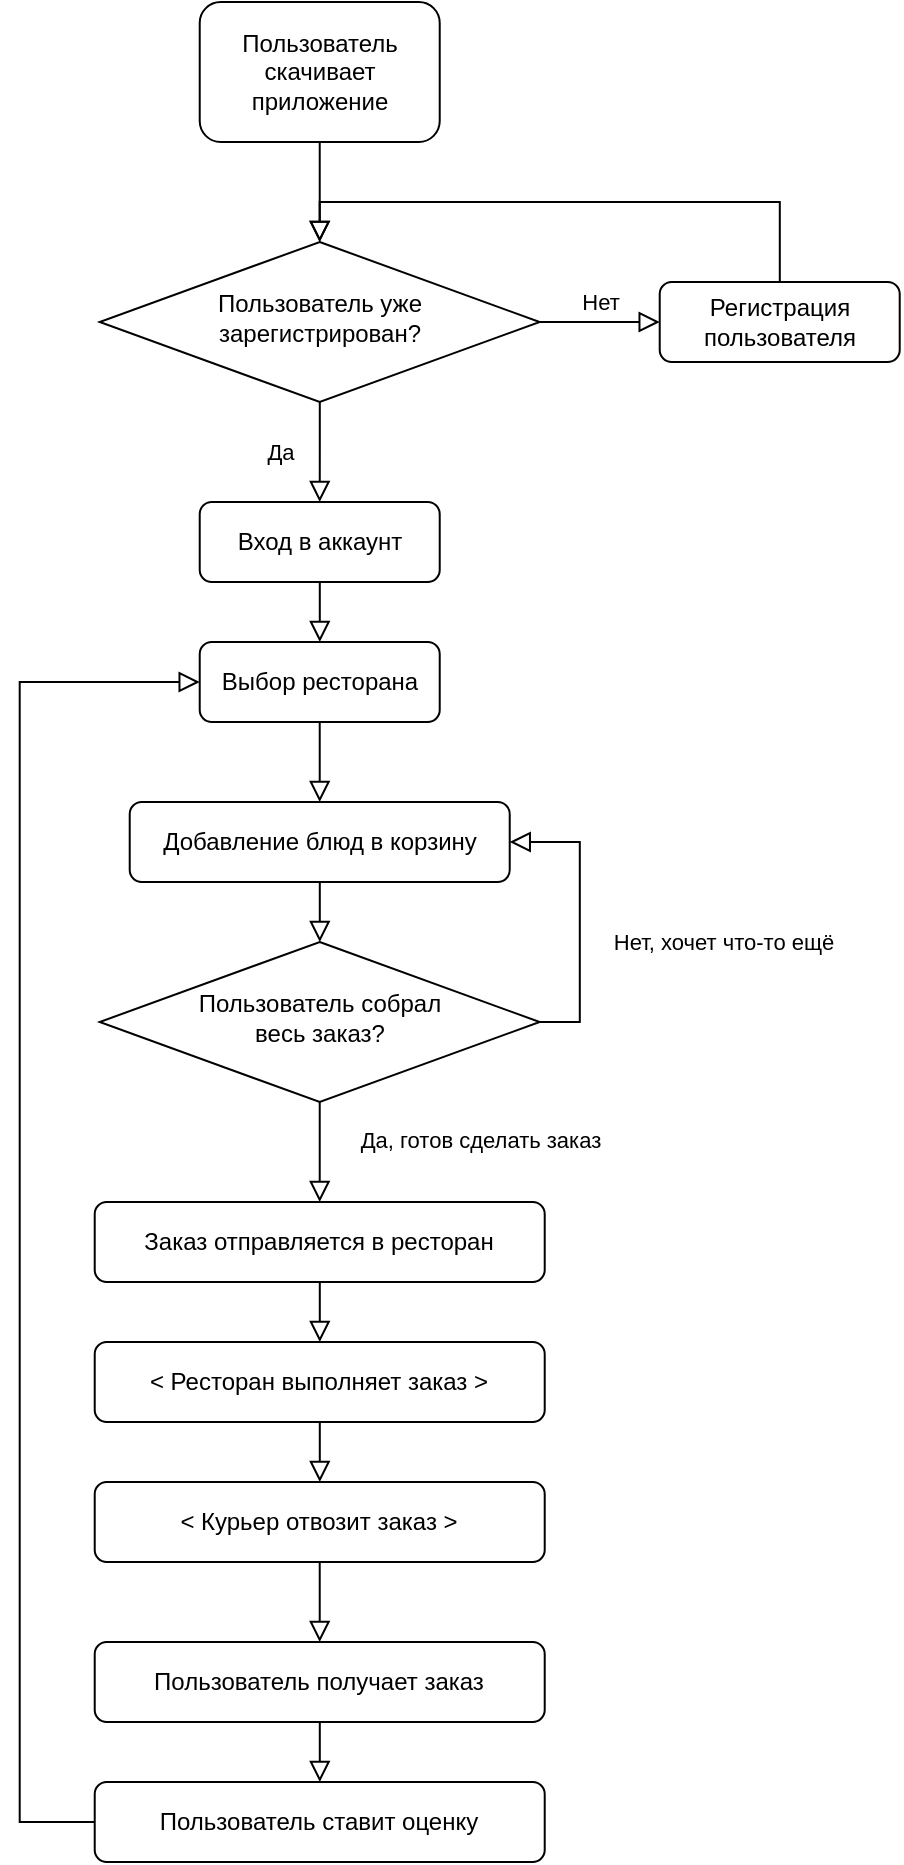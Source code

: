 <mxfile version="24.4.0" type="device">
  <diagram id="C5RBs43oDa-KdzZeNtuy" name="Page-1">
    <mxGraphModel dx="3411" dy="2257" grid="1" gridSize="10" guides="1" tooltips="1" connect="1" arrows="1" fold="1" page="1" pageScale="1" pageWidth="827" pageHeight="1169" math="0" shadow="0">
      <root>
        <mxCell id="WIyWlLk6GJQsqaUBKTNV-0" />
        <mxCell id="WIyWlLk6GJQsqaUBKTNV-1" parent="WIyWlLk6GJQsqaUBKTNV-0" />
        <mxCell id="WIyWlLk6GJQsqaUBKTNV-4" value="Да" style="rounded=0;html=1;jettySize=auto;orthogonalLoop=1;fontSize=11;endArrow=block;endFill=0;endSize=8;strokeWidth=1;shadow=0;labelBackgroundColor=none;edgeStyle=orthogonalEdgeStyle;fontColor=default;" parent="WIyWlLk6GJQsqaUBKTNV-1" source="WIyWlLk6GJQsqaUBKTNV-6" edge="1">
          <mxGeometry x="-0.009" y="-20" relative="1" as="geometry">
            <mxPoint x="-20" y="-20" as="offset" />
            <mxPoint x="343.86" y="370" as="targetPoint" />
          </mxGeometry>
        </mxCell>
        <mxCell id="WIyWlLk6GJQsqaUBKTNV-5" value="Нет" style="edgeStyle=orthogonalEdgeStyle;rounded=0;html=1;jettySize=auto;orthogonalLoop=1;fontSize=11;endArrow=block;endFill=0;endSize=8;strokeWidth=1;shadow=0;labelBackgroundColor=none;fontColor=default;" parent="WIyWlLk6GJQsqaUBKTNV-1" source="WIyWlLk6GJQsqaUBKTNV-6" target="WIyWlLk6GJQsqaUBKTNV-7" edge="1">
          <mxGeometry y="10" relative="1" as="geometry">
            <mxPoint as="offset" />
          </mxGeometry>
        </mxCell>
        <mxCell id="WIyWlLk6GJQsqaUBKTNV-6" value="Пользователь уже&lt;div&gt;зарегистрирован?&lt;/div&gt;" style="rhombus;whiteSpace=wrap;html=1;shadow=0;fontFamily=Helvetica;fontSize=12;align=center;strokeWidth=1;spacing=6;spacingTop=-4;labelBackgroundColor=none;" parent="WIyWlLk6GJQsqaUBKTNV-1" vertex="1">
          <mxGeometry x="233.86" y="240" width="220" height="80" as="geometry" />
        </mxCell>
        <mxCell id="WIyWlLk6GJQsqaUBKTNV-7" value="Регистрация пользователя" style="rounded=1;whiteSpace=wrap;html=1;fontSize=12;glass=0;strokeWidth=1;shadow=0;labelBackgroundColor=none;" parent="WIyWlLk6GJQsqaUBKTNV-1" vertex="1">
          <mxGeometry x="513.86" y="260" width="120" height="40" as="geometry" />
        </mxCell>
        <mxCell id="dHyz3pEAr5WjAmG0HOrd-0" value="" style="rounded=0;html=1;jettySize=auto;orthogonalLoop=1;fontSize=11;endArrow=block;endFill=0;endSize=8;strokeWidth=1;shadow=0;labelBackgroundColor=none;edgeStyle=orthogonalEdgeStyle;fontColor=default;" edge="1" parent="WIyWlLk6GJQsqaUBKTNV-1" source="dHyz3pEAr5WjAmG0HOrd-1" target="WIyWlLk6GJQsqaUBKTNV-6">
          <mxGeometry relative="1" as="geometry">
            <mxPoint x="343.86" y="240" as="targetPoint" />
          </mxGeometry>
        </mxCell>
        <mxCell id="dHyz3pEAr5WjAmG0HOrd-1" value="Пользователь скачивает приложение" style="rounded=1;whiteSpace=wrap;html=1;fontSize=12;glass=0;strokeWidth=1;shadow=0;labelBackgroundColor=none;" vertex="1" parent="WIyWlLk6GJQsqaUBKTNV-1">
          <mxGeometry x="283.86" y="120" width="120" height="70" as="geometry" />
        </mxCell>
        <mxCell id="dHyz3pEAr5WjAmG0HOrd-3" value="" style="edgeStyle=orthogonalEdgeStyle;rounded=0;html=1;jettySize=auto;orthogonalLoop=1;fontSize=11;endArrow=block;endFill=0;endSize=8;strokeWidth=1;shadow=0;labelBackgroundColor=none;fontColor=default;" edge="1" parent="WIyWlLk6GJQsqaUBKTNV-1" source="WIyWlLk6GJQsqaUBKTNV-7" target="WIyWlLk6GJQsqaUBKTNV-6">
          <mxGeometry x="0.001" y="10" relative="1" as="geometry">
            <mxPoint as="offset" />
            <mxPoint x="463.86" y="290" as="sourcePoint" />
            <mxPoint x="563.86" y="290" as="targetPoint" />
            <Array as="points">
              <mxPoint x="573.86" y="220" />
              <mxPoint x="343.86" y="220" />
            </Array>
          </mxGeometry>
        </mxCell>
        <mxCell id="dHyz3pEAr5WjAmG0HOrd-9" style="edgeStyle=orthogonalEdgeStyle;rounded=0;orthogonalLoop=1;jettySize=auto;html=1;shadow=0;strokeWidth=1;align=center;verticalAlign=middle;fontFamily=Helvetica;fontSize=11;fontColor=default;labelBackgroundColor=none;endArrow=block;endFill=0;endSize=8;" edge="1" parent="WIyWlLk6GJQsqaUBKTNV-1" source="dHyz3pEAr5WjAmG0HOrd-4" target="dHyz3pEAr5WjAmG0HOrd-6">
          <mxGeometry relative="1" as="geometry" />
        </mxCell>
        <mxCell id="dHyz3pEAr5WjAmG0HOrd-4" value="Вход в аккаунт" style="rounded=1;whiteSpace=wrap;html=1;fontSize=12;glass=0;strokeWidth=1;shadow=0;labelBackgroundColor=none;" vertex="1" parent="WIyWlLk6GJQsqaUBKTNV-1">
          <mxGeometry x="283.86" y="370" width="120" height="40" as="geometry" />
        </mxCell>
        <mxCell id="dHyz3pEAr5WjAmG0HOrd-11" style="edgeStyle=orthogonalEdgeStyle;rounded=0;orthogonalLoop=1;jettySize=auto;html=1;shadow=0;strokeWidth=1;align=center;verticalAlign=middle;fontFamily=Helvetica;fontSize=11;fontColor=default;labelBackgroundColor=none;endArrow=block;endFill=0;endSize=8;" edge="1" parent="WIyWlLk6GJQsqaUBKTNV-1" source="dHyz3pEAr5WjAmG0HOrd-6" target="dHyz3pEAr5WjAmG0HOrd-10">
          <mxGeometry relative="1" as="geometry" />
        </mxCell>
        <mxCell id="dHyz3pEAr5WjAmG0HOrd-6" value="Выбор ресторана" style="rounded=1;whiteSpace=wrap;html=1;fontSize=12;glass=0;strokeWidth=1;shadow=0;labelBackgroundColor=none;" vertex="1" parent="WIyWlLk6GJQsqaUBKTNV-1">
          <mxGeometry x="283.86" y="440" width="120" height="40" as="geometry" />
        </mxCell>
        <mxCell id="dHyz3pEAr5WjAmG0HOrd-14" style="edgeStyle=orthogonalEdgeStyle;rounded=0;orthogonalLoop=1;jettySize=auto;html=1;shadow=0;strokeWidth=1;align=center;verticalAlign=middle;fontFamily=Helvetica;fontSize=11;fontColor=default;labelBackgroundColor=none;endArrow=block;endFill=0;endSize=8;" edge="1" parent="WIyWlLk6GJQsqaUBKTNV-1" source="dHyz3pEAr5WjAmG0HOrd-10" target="dHyz3pEAr5WjAmG0HOrd-13">
          <mxGeometry relative="1" as="geometry" />
        </mxCell>
        <mxCell id="dHyz3pEAr5WjAmG0HOrd-10" value="Добавление блюд в корзину" style="rounded=1;whiteSpace=wrap;html=1;fontSize=12;glass=0;strokeWidth=1;shadow=0;labelBackgroundColor=none;" vertex="1" parent="WIyWlLk6GJQsqaUBKTNV-1">
          <mxGeometry x="248.86" y="520" width="190" height="40" as="geometry" />
        </mxCell>
        <mxCell id="dHyz3pEAr5WjAmG0HOrd-18" style="edgeStyle=orthogonalEdgeStyle;rounded=0;orthogonalLoop=1;jettySize=auto;html=1;entryX=1;entryY=0.5;entryDx=0;entryDy=0;shadow=0;strokeWidth=1;align=center;verticalAlign=middle;fontFamily=Helvetica;fontSize=11;fontColor=default;labelBackgroundColor=none;endArrow=block;endFill=0;endSize=8;exitX=1;exitY=0.5;exitDx=0;exitDy=0;" edge="1" parent="WIyWlLk6GJQsqaUBKTNV-1" source="dHyz3pEAr5WjAmG0HOrd-13" target="dHyz3pEAr5WjAmG0HOrd-10">
          <mxGeometry relative="1" as="geometry" />
        </mxCell>
        <mxCell id="dHyz3pEAr5WjAmG0HOrd-19" value="&amp;nbsp;Нет, хочет что-то ещё" style="edgeLabel;html=1;align=center;verticalAlign=middle;resizable=0;points=[];fontFamily=Helvetica;fontSize=11;labelBackgroundColor=none;" vertex="1" connectable="0" parent="dHyz3pEAr5WjAmG0HOrd-18">
          <mxGeometry x="-0.203" relative="1" as="geometry">
            <mxPoint x="70" y="-2" as="offset" />
          </mxGeometry>
        </mxCell>
        <mxCell id="dHyz3pEAr5WjAmG0HOrd-22" style="edgeStyle=orthogonalEdgeStyle;rounded=0;orthogonalLoop=1;jettySize=auto;html=1;shadow=0;strokeWidth=1;align=center;verticalAlign=middle;fontFamily=Helvetica;fontSize=11;fontColor=default;labelBackgroundColor=none;endArrow=block;endFill=0;endSize=8;" edge="1" parent="WIyWlLk6GJQsqaUBKTNV-1" source="dHyz3pEAr5WjAmG0HOrd-13" target="dHyz3pEAr5WjAmG0HOrd-21">
          <mxGeometry relative="1" as="geometry" />
        </mxCell>
        <mxCell id="dHyz3pEAr5WjAmG0HOrd-23" value="Да, готов сделать заказ" style="edgeLabel;html=1;align=center;verticalAlign=middle;resizable=0;points=[];fontFamily=Helvetica;fontSize=11;labelBackgroundColor=none;" vertex="1" connectable="0" parent="dHyz3pEAr5WjAmG0HOrd-22">
          <mxGeometry x="-0.248" relative="1" as="geometry">
            <mxPoint x="80" as="offset" />
          </mxGeometry>
        </mxCell>
        <mxCell id="dHyz3pEAr5WjAmG0HOrd-13" value="Пользователь собрал&lt;div&gt;весь заказ?&lt;/div&gt;" style="rhombus;whiteSpace=wrap;html=1;shadow=0;fontFamily=Helvetica;fontSize=12;align=center;strokeWidth=1;spacing=6;spacingTop=-4;labelBackgroundColor=none;" vertex="1" parent="WIyWlLk6GJQsqaUBKTNV-1">
          <mxGeometry x="233.86" y="590" width="220" height="80" as="geometry" />
        </mxCell>
        <mxCell id="dHyz3pEAr5WjAmG0HOrd-25" style="edgeStyle=orthogonalEdgeStyle;rounded=0;orthogonalLoop=1;jettySize=auto;html=1;shadow=0;strokeWidth=1;align=center;verticalAlign=middle;fontFamily=Helvetica;fontSize=11;fontColor=default;labelBackgroundColor=none;endArrow=block;endFill=0;endSize=8;" edge="1" parent="WIyWlLk6GJQsqaUBKTNV-1" source="dHyz3pEAr5WjAmG0HOrd-21" target="dHyz3pEAr5WjAmG0HOrd-24">
          <mxGeometry relative="1" as="geometry" />
        </mxCell>
        <mxCell id="dHyz3pEAr5WjAmG0HOrd-21" value="Заказ отправляется в ресторан" style="rounded=1;whiteSpace=wrap;html=1;fontSize=12;glass=0;strokeWidth=1;shadow=0;labelBackgroundColor=none;" vertex="1" parent="WIyWlLk6GJQsqaUBKTNV-1">
          <mxGeometry x="231.36" y="720" width="225" height="40" as="geometry" />
        </mxCell>
        <mxCell id="dHyz3pEAr5WjAmG0HOrd-27" style="edgeStyle=orthogonalEdgeStyle;rounded=0;orthogonalLoop=1;jettySize=auto;html=1;shadow=0;strokeWidth=1;align=center;verticalAlign=middle;fontFamily=Helvetica;fontSize=11;fontColor=default;labelBackgroundColor=none;endArrow=block;endFill=0;endSize=8;" edge="1" parent="WIyWlLk6GJQsqaUBKTNV-1" source="dHyz3pEAr5WjAmG0HOrd-24" target="dHyz3pEAr5WjAmG0HOrd-26">
          <mxGeometry relative="1" as="geometry" />
        </mxCell>
        <mxCell id="dHyz3pEAr5WjAmG0HOrd-24" value="&amp;lt; Ресторан выполняет заказ &amp;gt;" style="rounded=1;whiteSpace=wrap;html=1;fontSize=12;glass=0;strokeWidth=1;shadow=0;labelBackgroundColor=none;" vertex="1" parent="WIyWlLk6GJQsqaUBKTNV-1">
          <mxGeometry x="231.36" y="790" width="225" height="40" as="geometry" />
        </mxCell>
        <mxCell id="dHyz3pEAr5WjAmG0HOrd-29" style="edgeStyle=orthogonalEdgeStyle;rounded=0;orthogonalLoop=1;jettySize=auto;html=1;shadow=0;strokeWidth=1;align=center;verticalAlign=middle;fontFamily=Helvetica;fontSize=11;fontColor=default;labelBackgroundColor=none;endArrow=block;endFill=0;endSize=8;" edge="1" parent="WIyWlLk6GJQsqaUBKTNV-1" source="dHyz3pEAr5WjAmG0HOrd-26" target="dHyz3pEAr5WjAmG0HOrd-28">
          <mxGeometry relative="1" as="geometry" />
        </mxCell>
        <mxCell id="dHyz3pEAr5WjAmG0HOrd-26" value="&amp;lt; Курьер отвозит заказ &amp;gt;" style="rounded=1;whiteSpace=wrap;html=1;fontSize=12;glass=0;strokeWidth=1;shadow=0;labelBackgroundColor=none;" vertex="1" parent="WIyWlLk6GJQsqaUBKTNV-1">
          <mxGeometry x="231.36" y="860" width="225" height="40" as="geometry" />
        </mxCell>
        <mxCell id="dHyz3pEAr5WjAmG0HOrd-31" style="edgeStyle=orthogonalEdgeStyle;rounded=0;orthogonalLoop=1;jettySize=auto;html=1;shadow=0;strokeWidth=1;align=center;verticalAlign=middle;fontFamily=Helvetica;fontSize=11;fontColor=default;labelBackgroundColor=none;endArrow=block;endFill=0;endSize=8;" edge="1" parent="WIyWlLk6GJQsqaUBKTNV-1" source="dHyz3pEAr5WjAmG0HOrd-28" target="dHyz3pEAr5WjAmG0HOrd-30">
          <mxGeometry relative="1" as="geometry" />
        </mxCell>
        <mxCell id="dHyz3pEAr5WjAmG0HOrd-28" value="Пользователь получает заказ" style="rounded=1;whiteSpace=wrap;html=1;fontSize=12;glass=0;strokeWidth=1;shadow=0;labelBackgroundColor=none;" vertex="1" parent="WIyWlLk6GJQsqaUBKTNV-1">
          <mxGeometry x="231.36" y="940" width="225" height="40" as="geometry" />
        </mxCell>
        <mxCell id="dHyz3pEAr5WjAmG0HOrd-32" style="edgeStyle=orthogonalEdgeStyle;rounded=0;orthogonalLoop=1;jettySize=auto;html=1;entryX=0;entryY=0.5;entryDx=0;entryDy=0;shadow=0;strokeWidth=1;align=center;verticalAlign=middle;fontFamily=Helvetica;fontSize=11;fontColor=default;labelBackgroundColor=none;endArrow=block;endFill=0;endSize=8;" edge="1" parent="WIyWlLk6GJQsqaUBKTNV-1" source="dHyz3pEAr5WjAmG0HOrd-30" target="dHyz3pEAr5WjAmG0HOrd-6">
          <mxGeometry relative="1" as="geometry">
            <Array as="points">
              <mxPoint x="193.86" y="1030" />
              <mxPoint x="193.86" y="460" />
            </Array>
          </mxGeometry>
        </mxCell>
        <mxCell id="dHyz3pEAr5WjAmG0HOrd-30" value="Пользователь ставит оценку" style="rounded=1;whiteSpace=wrap;html=1;fontSize=12;glass=0;strokeWidth=1;shadow=0;labelBackgroundColor=none;" vertex="1" parent="WIyWlLk6GJQsqaUBKTNV-1">
          <mxGeometry x="231.36" y="1010" width="225" height="40" as="geometry" />
        </mxCell>
      </root>
    </mxGraphModel>
  </diagram>
</mxfile>

